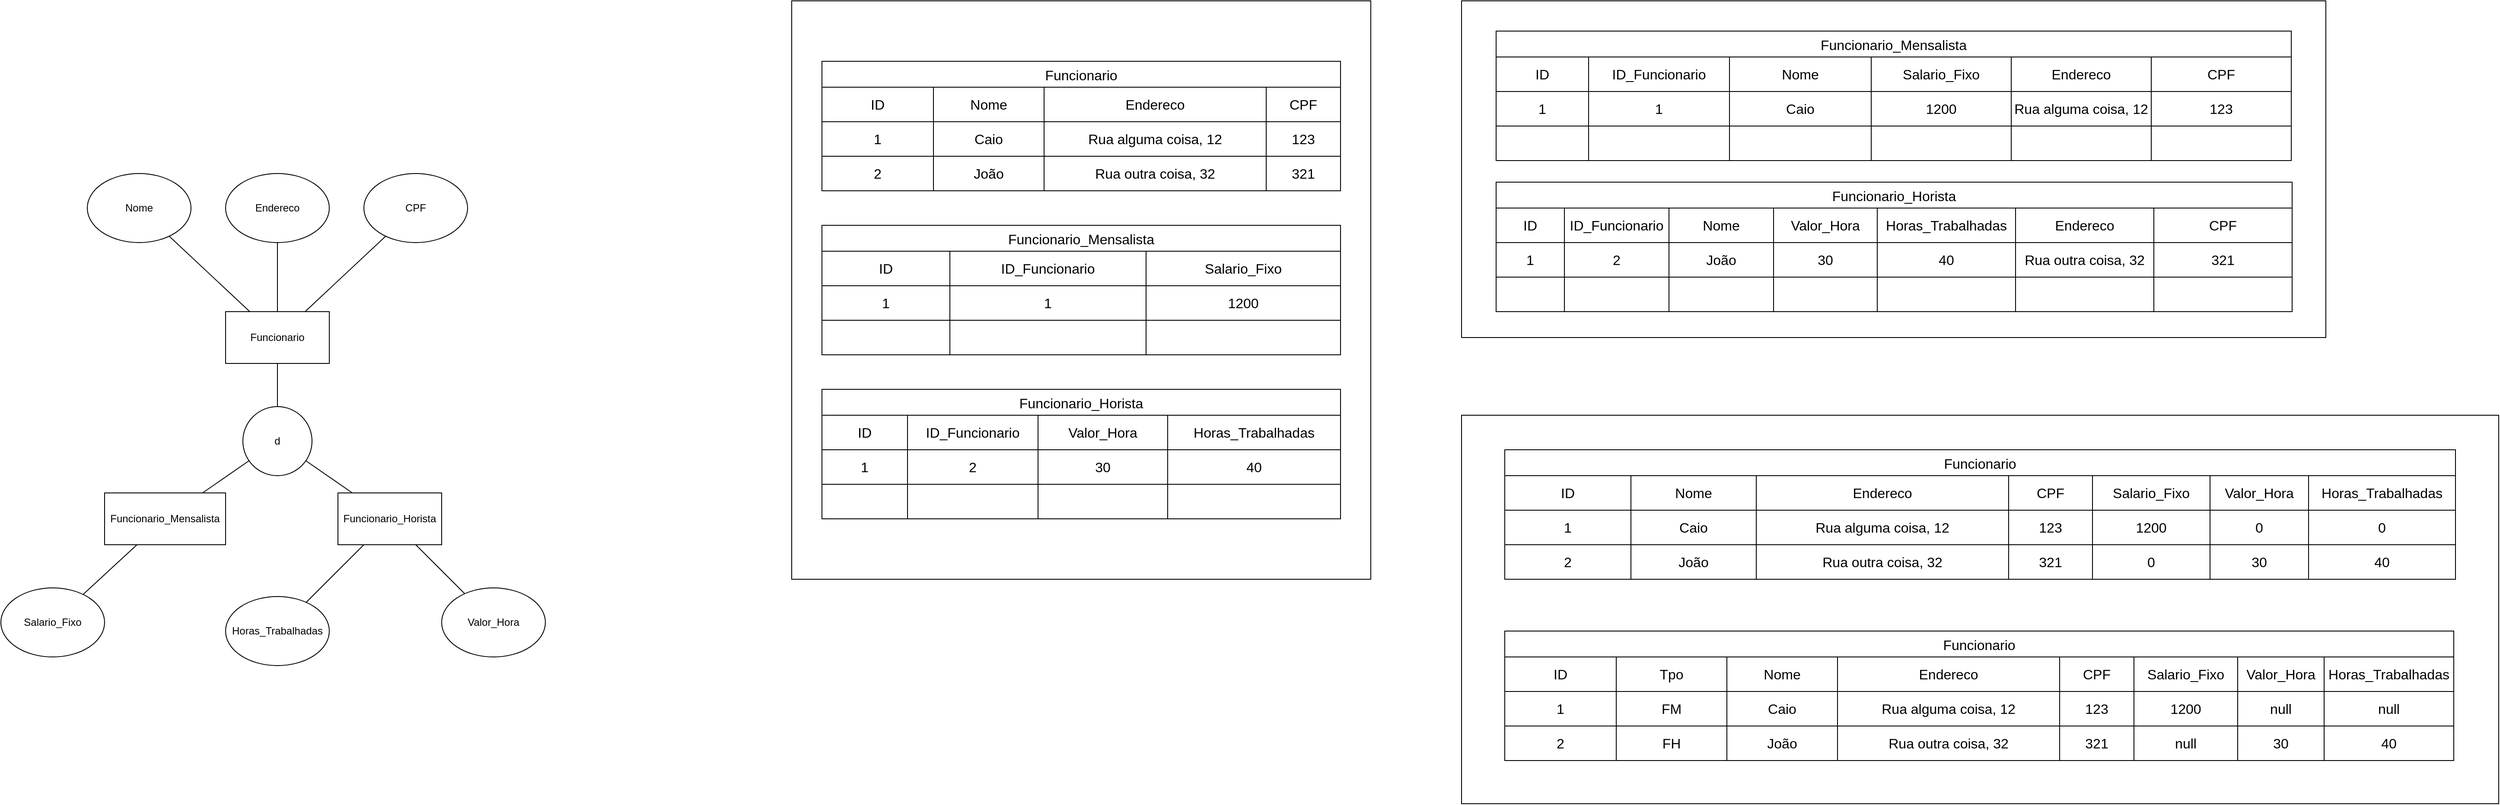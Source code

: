 <mxfile>
    <diagram id="7XDtOSWTRDp28ru2etVg" name="Página-1">
        <mxGraphModel dx="3170" dy="2703" grid="1" gridSize="10" guides="1" tooltips="1" connect="1" arrows="1" fold="1" page="1" pageScale="1" pageWidth="827" pageHeight="1169" math="0" shadow="0">
            <root>
                <mxCell id="0"/>
                <mxCell id="1" parent="0"/>
                <mxCell id="206" value="" style="rounded=0;whiteSpace=wrap;html=1;" vertex="1" parent="1">
                    <mxGeometry x="1680" y="-120" width="1000" height="390" as="geometry"/>
                </mxCell>
                <mxCell id="205" value="" style="rounded=0;whiteSpace=wrap;html=1;" vertex="1" parent="1">
                    <mxGeometry x="1680" y="360" width="1200" height="450" as="geometry"/>
                </mxCell>
                <mxCell id="204" value="" style="whiteSpace=wrap;html=1;aspect=fixed;" vertex="1" parent="1">
                    <mxGeometry x="905" y="-120" width="670" height="670" as="geometry"/>
                </mxCell>
                <mxCell id="2" value="Funcionario" style="rounded=0;whiteSpace=wrap;html=1;" vertex="1" parent="1">
                    <mxGeometry x="250" y="240" width="120" height="60" as="geometry"/>
                </mxCell>
                <mxCell id="3" value="Funcionario_Horista" style="rounded=0;whiteSpace=wrap;html=1;" vertex="1" parent="1">
                    <mxGeometry x="380" y="450" width="120" height="60" as="geometry"/>
                </mxCell>
                <mxCell id="4" value="Funcionario_Mensalista" style="rounded=0;whiteSpace=wrap;html=1;" vertex="1" parent="1">
                    <mxGeometry x="110" y="450" width="140" height="60" as="geometry"/>
                </mxCell>
                <mxCell id="5" value="Nome" style="ellipse;whiteSpace=wrap;html=1;" vertex="1" parent="1">
                    <mxGeometry x="90" y="80" width="120" height="80" as="geometry"/>
                </mxCell>
                <mxCell id="6" value="Endereco" style="ellipse;whiteSpace=wrap;html=1;" vertex="1" parent="1">
                    <mxGeometry x="250" y="80" width="120" height="80" as="geometry"/>
                </mxCell>
                <mxCell id="7" value="CPF" style="ellipse;whiteSpace=wrap;html=1;" vertex="1" parent="1">
                    <mxGeometry x="410" y="80" width="120" height="80" as="geometry"/>
                </mxCell>
                <mxCell id="8" value="" style="endArrow=none;html=1;" edge="1" parent="1" source="2" target="5">
                    <mxGeometry width="50" height="50" relative="1" as="geometry">
                        <mxPoint x="250" y="260" as="sourcePoint"/>
                        <mxPoint x="300" y="210" as="targetPoint"/>
                    </mxGeometry>
                </mxCell>
                <mxCell id="9" value="" style="endArrow=none;html=1;" edge="1" parent="1" source="2" target="6">
                    <mxGeometry width="50" height="50" relative="1" as="geometry">
                        <mxPoint x="260" y="270" as="sourcePoint"/>
                        <mxPoint x="186" y="166" as="targetPoint"/>
                    </mxGeometry>
                </mxCell>
                <mxCell id="10" value="" style="endArrow=none;html=1;" edge="1" parent="1" source="2" target="7">
                    <mxGeometry width="50" height="50" relative="1" as="geometry">
                        <mxPoint x="270" y="280" as="sourcePoint"/>
                        <mxPoint x="196" y="176" as="targetPoint"/>
                    </mxGeometry>
                </mxCell>
                <mxCell id="11" value="Salario_Fixo" style="ellipse;whiteSpace=wrap;html=1;" vertex="1" parent="1">
                    <mxGeometry x="-10" y="560" width="120" height="80" as="geometry"/>
                </mxCell>
                <mxCell id="12" value="Valor_Hora" style="ellipse;whiteSpace=wrap;html=1;" vertex="1" parent="1">
                    <mxGeometry x="500" y="560" width="120" height="80" as="geometry"/>
                </mxCell>
                <mxCell id="13" value="" style="endArrow=none;html=1;" edge="1" parent="1" source="11" target="4">
                    <mxGeometry width="50" height="50" relative="1" as="geometry">
                        <mxPoint x="100" y="470" as="sourcePoint"/>
                        <mxPoint x="150" y="420" as="targetPoint"/>
                    </mxGeometry>
                </mxCell>
                <mxCell id="14" value="" style="endArrow=none;html=1;" edge="1" parent="1" source="3" target="12">
                    <mxGeometry width="50" height="50" relative="1" as="geometry">
                        <mxPoint x="270" y="470" as="sourcePoint"/>
                        <mxPoint x="320" y="420" as="targetPoint"/>
                    </mxGeometry>
                </mxCell>
                <mxCell id="15" value="d" style="ellipse;whiteSpace=wrap;html=1;aspect=fixed;" vertex="1" parent="1">
                    <mxGeometry x="270" y="350" width="80" height="80" as="geometry"/>
                </mxCell>
                <mxCell id="16" value="" style="endArrow=none;html=1;" edge="1" parent="1" source="4" target="15">
                    <mxGeometry width="50" height="50" relative="1" as="geometry">
                        <mxPoint x="250" y="350" as="sourcePoint"/>
                        <mxPoint x="300" y="300" as="targetPoint"/>
                    </mxGeometry>
                </mxCell>
                <mxCell id="17" value="" style="endArrow=none;html=1;" edge="1" parent="1" source="3" target="15">
                    <mxGeometry width="50" height="50" relative="1" as="geometry">
                        <mxPoint x="250" y="350" as="sourcePoint"/>
                        <mxPoint x="300" y="300" as="targetPoint"/>
                    </mxGeometry>
                </mxCell>
                <mxCell id="18" value="" style="endArrow=none;html=1;" edge="1" parent="1" source="15" target="2">
                    <mxGeometry width="50" height="50" relative="1" as="geometry">
                        <mxPoint x="250" y="350" as="sourcePoint"/>
                        <mxPoint x="300" y="300" as="targetPoint"/>
                    </mxGeometry>
                </mxCell>
                <mxCell id="19" value="Funcionario" style="shape=table;startSize=30;container=1;collapsible=0;childLayout=tableLayout;strokeColor=default;fontSize=16;" vertex="1" parent="1">
                    <mxGeometry x="940" y="-50" width="600" height="150" as="geometry"/>
                </mxCell>
                <mxCell id="20" value="" style="shape=tableRow;horizontal=0;startSize=0;swimlaneHead=0;swimlaneBody=0;strokeColor=inherit;top=0;left=0;bottom=0;right=0;collapsible=0;dropTarget=0;fillColor=none;points=[[0,0.5],[1,0.5]];portConstraint=eastwest;fontSize=16;" vertex="1" parent="19">
                    <mxGeometry y="30" width="600" height="40" as="geometry"/>
                </mxCell>
                <mxCell id="21" value="ID" style="shape=partialRectangle;html=1;whiteSpace=wrap;connectable=0;strokeColor=inherit;overflow=hidden;fillColor=none;top=0;left=0;bottom=0;right=0;pointerEvents=1;fontSize=16;" vertex="1" parent="20">
                    <mxGeometry width="129" height="40" as="geometry">
                        <mxRectangle width="129" height="40" as="alternateBounds"/>
                    </mxGeometry>
                </mxCell>
                <mxCell id="22" value="Nome" style="shape=partialRectangle;html=1;whiteSpace=wrap;connectable=0;strokeColor=inherit;overflow=hidden;fillColor=none;top=0;left=0;bottom=0;right=0;pointerEvents=1;fontSize=16;" vertex="1" parent="20">
                    <mxGeometry x="129" width="128" height="40" as="geometry">
                        <mxRectangle width="128" height="40" as="alternateBounds"/>
                    </mxGeometry>
                </mxCell>
                <mxCell id="23" value="Endereco" style="shape=partialRectangle;html=1;whiteSpace=wrap;connectable=0;strokeColor=inherit;overflow=hidden;fillColor=none;top=0;left=0;bottom=0;right=0;pointerEvents=1;fontSize=16;" vertex="1" parent="20">
                    <mxGeometry x="257" width="257" height="40" as="geometry">
                        <mxRectangle width="257" height="40" as="alternateBounds"/>
                    </mxGeometry>
                </mxCell>
                <mxCell id="32" value="CPF" style="shape=partialRectangle;html=1;whiteSpace=wrap;connectable=0;strokeColor=inherit;overflow=hidden;fillColor=none;top=0;left=0;bottom=0;right=0;pointerEvents=1;fontSize=16;" vertex="1" parent="20">
                    <mxGeometry x="514" width="86" height="40" as="geometry">
                        <mxRectangle width="86" height="40" as="alternateBounds"/>
                    </mxGeometry>
                </mxCell>
                <mxCell id="24" value="" style="shape=tableRow;horizontal=0;startSize=0;swimlaneHead=0;swimlaneBody=0;strokeColor=inherit;top=0;left=0;bottom=0;right=0;collapsible=0;dropTarget=0;fillColor=none;points=[[0,0.5],[1,0.5]];portConstraint=eastwest;fontSize=16;" vertex="1" parent="19">
                    <mxGeometry y="70" width="600" height="40" as="geometry"/>
                </mxCell>
                <mxCell id="25" value="1" style="shape=partialRectangle;html=1;whiteSpace=wrap;connectable=0;strokeColor=inherit;overflow=hidden;fillColor=none;top=0;left=0;bottom=0;right=0;pointerEvents=1;fontSize=16;" vertex="1" parent="24">
                    <mxGeometry width="129" height="40" as="geometry">
                        <mxRectangle width="129" height="40" as="alternateBounds"/>
                    </mxGeometry>
                </mxCell>
                <mxCell id="26" value="Caio" style="shape=partialRectangle;html=1;whiteSpace=wrap;connectable=0;strokeColor=inherit;overflow=hidden;fillColor=none;top=0;left=0;bottom=0;right=0;pointerEvents=1;fontSize=16;" vertex="1" parent="24">
                    <mxGeometry x="129" width="128" height="40" as="geometry">
                        <mxRectangle width="128" height="40" as="alternateBounds"/>
                    </mxGeometry>
                </mxCell>
                <mxCell id="27" value="Rua alguma coisa, 12" style="shape=partialRectangle;html=1;whiteSpace=wrap;connectable=0;strokeColor=inherit;overflow=hidden;fillColor=none;top=0;left=0;bottom=0;right=0;pointerEvents=1;fontSize=16;" vertex="1" parent="24">
                    <mxGeometry x="257" width="257" height="40" as="geometry">
                        <mxRectangle width="257" height="40" as="alternateBounds"/>
                    </mxGeometry>
                </mxCell>
                <mxCell id="33" value="123" style="shape=partialRectangle;html=1;whiteSpace=wrap;connectable=0;strokeColor=inherit;overflow=hidden;fillColor=none;top=0;left=0;bottom=0;right=0;pointerEvents=1;fontSize=16;" vertex="1" parent="24">
                    <mxGeometry x="514" width="86" height="40" as="geometry">
                        <mxRectangle width="86" height="40" as="alternateBounds"/>
                    </mxGeometry>
                </mxCell>
                <mxCell id="28" value="" style="shape=tableRow;horizontal=0;startSize=0;swimlaneHead=0;swimlaneBody=0;strokeColor=inherit;top=0;left=0;bottom=0;right=0;collapsible=0;dropTarget=0;fillColor=none;points=[[0,0.5],[1,0.5]];portConstraint=eastwest;fontSize=16;" vertex="1" parent="19">
                    <mxGeometry y="110" width="600" height="40" as="geometry"/>
                </mxCell>
                <mxCell id="29" value="2" style="shape=partialRectangle;html=1;whiteSpace=wrap;connectable=0;strokeColor=inherit;overflow=hidden;fillColor=none;top=0;left=0;bottom=0;right=0;pointerEvents=1;fontSize=16;" vertex="1" parent="28">
                    <mxGeometry width="129" height="40" as="geometry">
                        <mxRectangle width="129" height="40" as="alternateBounds"/>
                    </mxGeometry>
                </mxCell>
                <mxCell id="30" value="João" style="shape=partialRectangle;html=1;whiteSpace=wrap;connectable=0;strokeColor=inherit;overflow=hidden;fillColor=none;top=0;left=0;bottom=0;right=0;pointerEvents=1;fontSize=16;" vertex="1" parent="28">
                    <mxGeometry x="129" width="128" height="40" as="geometry">
                        <mxRectangle width="128" height="40" as="alternateBounds"/>
                    </mxGeometry>
                </mxCell>
                <mxCell id="31" value="Rua outra coisa, 32" style="shape=partialRectangle;html=1;whiteSpace=wrap;connectable=0;strokeColor=inherit;overflow=hidden;fillColor=none;top=0;left=0;bottom=0;right=0;pointerEvents=1;fontSize=16;" vertex="1" parent="28">
                    <mxGeometry x="257" width="257" height="40" as="geometry">
                        <mxRectangle width="257" height="40" as="alternateBounds"/>
                    </mxGeometry>
                </mxCell>
                <mxCell id="34" value="321" style="shape=partialRectangle;html=1;whiteSpace=wrap;connectable=0;strokeColor=inherit;overflow=hidden;fillColor=none;top=0;left=0;bottom=0;right=0;pointerEvents=1;fontSize=16;" vertex="1" parent="28">
                    <mxGeometry x="514" width="86" height="40" as="geometry">
                        <mxRectangle width="86" height="40" as="alternateBounds"/>
                    </mxGeometry>
                </mxCell>
                <mxCell id="35" value="Funcionario_Mensalista" style="shape=table;startSize=30;container=1;collapsible=0;childLayout=tableLayout;strokeColor=default;fontSize=16;" vertex="1" parent="1">
                    <mxGeometry x="940" y="140" width="600" height="150" as="geometry"/>
                </mxCell>
                <mxCell id="36" value="" style="shape=tableRow;horizontal=0;startSize=0;swimlaneHead=0;swimlaneBody=0;strokeColor=inherit;top=0;left=0;bottom=0;right=0;collapsible=0;dropTarget=0;fillColor=none;points=[[0,0.5],[1,0.5]];portConstraint=eastwest;fontSize=16;" vertex="1" parent="35">
                    <mxGeometry y="30" width="600" height="40" as="geometry"/>
                </mxCell>
                <mxCell id="37" value="ID" style="shape=partialRectangle;html=1;whiteSpace=wrap;connectable=0;strokeColor=inherit;overflow=hidden;fillColor=none;top=0;left=0;bottom=0;right=0;pointerEvents=1;fontSize=16;" vertex="1" parent="36">
                    <mxGeometry width="148" height="40" as="geometry">
                        <mxRectangle width="148" height="40" as="alternateBounds"/>
                    </mxGeometry>
                </mxCell>
                <mxCell id="38" value="ID_Funcionario" style="shape=partialRectangle;html=1;whiteSpace=wrap;connectable=0;strokeColor=inherit;overflow=hidden;fillColor=none;top=0;left=0;bottom=0;right=0;pointerEvents=1;fontSize=16;" vertex="1" parent="36">
                    <mxGeometry x="148" width="227" height="40" as="geometry">
                        <mxRectangle width="227" height="40" as="alternateBounds"/>
                    </mxGeometry>
                </mxCell>
                <mxCell id="39" value="Salario_Fixo" style="shape=partialRectangle;html=1;whiteSpace=wrap;connectable=0;strokeColor=inherit;overflow=hidden;fillColor=none;top=0;left=0;bottom=0;right=0;pointerEvents=1;fontSize=16;" vertex="1" parent="36">
                    <mxGeometry x="375" width="225" height="40" as="geometry">
                        <mxRectangle width="225" height="40" as="alternateBounds"/>
                    </mxGeometry>
                </mxCell>
                <mxCell id="41" value="" style="shape=tableRow;horizontal=0;startSize=0;swimlaneHead=0;swimlaneBody=0;strokeColor=inherit;top=0;left=0;bottom=0;right=0;collapsible=0;dropTarget=0;fillColor=none;points=[[0,0.5],[1,0.5]];portConstraint=eastwest;fontSize=16;" vertex="1" parent="35">
                    <mxGeometry y="70" width="600" height="40" as="geometry"/>
                </mxCell>
                <mxCell id="42" value="1" style="shape=partialRectangle;html=1;whiteSpace=wrap;connectable=0;strokeColor=inherit;overflow=hidden;fillColor=none;top=0;left=0;bottom=0;right=0;pointerEvents=1;fontSize=16;" vertex="1" parent="41">
                    <mxGeometry width="148" height="40" as="geometry">
                        <mxRectangle width="148" height="40" as="alternateBounds"/>
                    </mxGeometry>
                </mxCell>
                <mxCell id="43" value="1" style="shape=partialRectangle;html=1;whiteSpace=wrap;connectable=0;strokeColor=inherit;overflow=hidden;fillColor=none;top=0;left=0;bottom=0;right=0;pointerEvents=1;fontSize=16;" vertex="1" parent="41">
                    <mxGeometry x="148" width="227" height="40" as="geometry">
                        <mxRectangle width="227" height="40" as="alternateBounds"/>
                    </mxGeometry>
                </mxCell>
                <mxCell id="44" value="1200" style="shape=partialRectangle;html=1;whiteSpace=wrap;connectable=0;strokeColor=inherit;overflow=hidden;fillColor=none;top=0;left=0;bottom=0;right=0;pointerEvents=1;fontSize=16;" vertex="1" parent="41">
                    <mxGeometry x="375" width="225" height="40" as="geometry">
                        <mxRectangle width="225" height="40" as="alternateBounds"/>
                    </mxGeometry>
                </mxCell>
                <mxCell id="46" value="" style="shape=tableRow;horizontal=0;startSize=0;swimlaneHead=0;swimlaneBody=0;strokeColor=inherit;top=0;left=0;bottom=0;right=0;collapsible=0;dropTarget=0;fillColor=none;points=[[0,0.5],[1,0.5]];portConstraint=eastwest;fontSize=16;" vertex="1" parent="35">
                    <mxGeometry y="110" width="600" height="40" as="geometry"/>
                </mxCell>
                <mxCell id="47" value="" style="shape=partialRectangle;html=1;whiteSpace=wrap;connectable=0;strokeColor=inherit;overflow=hidden;fillColor=none;top=0;left=0;bottom=0;right=0;pointerEvents=1;fontSize=16;" vertex="1" parent="46">
                    <mxGeometry width="148" height="40" as="geometry">
                        <mxRectangle width="148" height="40" as="alternateBounds"/>
                    </mxGeometry>
                </mxCell>
                <mxCell id="48" value="" style="shape=partialRectangle;html=1;whiteSpace=wrap;connectable=0;strokeColor=inherit;overflow=hidden;fillColor=none;top=0;left=0;bottom=0;right=0;pointerEvents=1;fontSize=16;" vertex="1" parent="46">
                    <mxGeometry x="148" width="227" height="40" as="geometry">
                        <mxRectangle width="227" height="40" as="alternateBounds"/>
                    </mxGeometry>
                </mxCell>
                <mxCell id="49" value="" style="shape=partialRectangle;html=1;whiteSpace=wrap;connectable=0;strokeColor=inherit;overflow=hidden;fillColor=none;top=0;left=0;bottom=0;right=0;pointerEvents=1;fontSize=16;" vertex="1" parent="46">
                    <mxGeometry x="375" width="225" height="40" as="geometry">
                        <mxRectangle width="225" height="40" as="alternateBounds"/>
                    </mxGeometry>
                </mxCell>
                <mxCell id="67" value="Funcionario_Horista" style="shape=table;startSize=30;container=1;collapsible=0;childLayout=tableLayout;strokeColor=default;fontSize=16;" vertex="1" parent="1">
                    <mxGeometry x="940" y="330" width="600" height="150" as="geometry"/>
                </mxCell>
                <mxCell id="68" value="" style="shape=tableRow;horizontal=0;startSize=0;swimlaneHead=0;swimlaneBody=0;strokeColor=inherit;top=0;left=0;bottom=0;right=0;collapsible=0;dropTarget=0;fillColor=none;points=[[0,0.5],[1,0.5]];portConstraint=eastwest;fontSize=16;" vertex="1" parent="67">
                    <mxGeometry y="30" width="600" height="40" as="geometry"/>
                </mxCell>
                <mxCell id="69" value="ID" style="shape=partialRectangle;html=1;whiteSpace=wrap;connectable=0;strokeColor=inherit;overflow=hidden;fillColor=none;top=0;left=0;bottom=0;right=0;pointerEvents=1;fontSize=16;" vertex="1" parent="68">
                    <mxGeometry width="99" height="40" as="geometry">
                        <mxRectangle width="99" height="40" as="alternateBounds"/>
                    </mxGeometry>
                </mxCell>
                <mxCell id="70" value="ID_Funcionario" style="shape=partialRectangle;html=1;whiteSpace=wrap;connectable=0;strokeColor=inherit;overflow=hidden;fillColor=none;top=0;left=0;bottom=0;right=0;pointerEvents=1;fontSize=16;" vertex="1" parent="68">
                    <mxGeometry x="99" width="151" height="40" as="geometry">
                        <mxRectangle width="151" height="40" as="alternateBounds"/>
                    </mxGeometry>
                </mxCell>
                <mxCell id="71" value="Valor_Hora" style="shape=partialRectangle;html=1;whiteSpace=wrap;connectable=0;strokeColor=inherit;overflow=hidden;fillColor=none;top=0;left=0;bottom=0;right=0;pointerEvents=1;fontSize=16;" vertex="1" parent="68">
                    <mxGeometry x="250" width="150" height="40" as="geometry">
                        <mxRectangle width="150" height="40" as="alternateBounds"/>
                    </mxGeometry>
                </mxCell>
                <mxCell id="82" value="Horas_Trabalhadas" style="shape=partialRectangle;html=1;whiteSpace=wrap;connectable=0;strokeColor=inherit;overflow=hidden;fillColor=none;top=0;left=0;bottom=0;right=0;pointerEvents=1;fontSize=16;" vertex="1" parent="68">
                    <mxGeometry x="400" width="200" height="40" as="geometry">
                        <mxRectangle width="200" height="40" as="alternateBounds"/>
                    </mxGeometry>
                </mxCell>
                <mxCell id="72" value="" style="shape=tableRow;horizontal=0;startSize=0;swimlaneHead=0;swimlaneBody=0;strokeColor=inherit;top=0;left=0;bottom=0;right=0;collapsible=0;dropTarget=0;fillColor=none;points=[[0,0.5],[1,0.5]];portConstraint=eastwest;fontSize=16;" vertex="1" parent="67">
                    <mxGeometry y="70" width="600" height="40" as="geometry"/>
                </mxCell>
                <mxCell id="73" value="1" style="shape=partialRectangle;html=1;whiteSpace=wrap;connectable=0;strokeColor=inherit;overflow=hidden;fillColor=none;top=0;left=0;bottom=0;right=0;pointerEvents=1;fontSize=16;" vertex="1" parent="72">
                    <mxGeometry width="99" height="40" as="geometry">
                        <mxRectangle width="99" height="40" as="alternateBounds"/>
                    </mxGeometry>
                </mxCell>
                <mxCell id="74" value="2" style="shape=partialRectangle;html=1;whiteSpace=wrap;connectable=0;strokeColor=inherit;overflow=hidden;fillColor=none;top=0;left=0;bottom=0;right=0;pointerEvents=1;fontSize=16;" vertex="1" parent="72">
                    <mxGeometry x="99" width="151" height="40" as="geometry">
                        <mxRectangle width="151" height="40" as="alternateBounds"/>
                    </mxGeometry>
                </mxCell>
                <mxCell id="75" value="30" style="shape=partialRectangle;html=1;whiteSpace=wrap;connectable=0;strokeColor=inherit;overflow=hidden;fillColor=none;top=0;left=0;bottom=0;right=0;pointerEvents=1;fontSize=16;" vertex="1" parent="72">
                    <mxGeometry x="250" width="150" height="40" as="geometry">
                        <mxRectangle width="150" height="40" as="alternateBounds"/>
                    </mxGeometry>
                </mxCell>
                <mxCell id="83" value="40" style="shape=partialRectangle;html=1;whiteSpace=wrap;connectable=0;strokeColor=inherit;overflow=hidden;fillColor=none;top=0;left=0;bottom=0;right=0;pointerEvents=1;fontSize=16;" vertex="1" parent="72">
                    <mxGeometry x="400" width="200" height="40" as="geometry">
                        <mxRectangle width="200" height="40" as="alternateBounds"/>
                    </mxGeometry>
                </mxCell>
                <mxCell id="76" value="" style="shape=tableRow;horizontal=0;startSize=0;swimlaneHead=0;swimlaneBody=0;strokeColor=inherit;top=0;left=0;bottom=0;right=0;collapsible=0;dropTarget=0;fillColor=none;points=[[0,0.5],[1,0.5]];portConstraint=eastwest;fontSize=16;" vertex="1" parent="67">
                    <mxGeometry y="110" width="600" height="40" as="geometry"/>
                </mxCell>
                <mxCell id="77" value="" style="shape=partialRectangle;html=1;whiteSpace=wrap;connectable=0;strokeColor=inherit;overflow=hidden;fillColor=none;top=0;left=0;bottom=0;right=0;pointerEvents=1;fontSize=16;" vertex="1" parent="76">
                    <mxGeometry width="99" height="40" as="geometry">
                        <mxRectangle width="99" height="40" as="alternateBounds"/>
                    </mxGeometry>
                </mxCell>
                <mxCell id="78" value="" style="shape=partialRectangle;html=1;whiteSpace=wrap;connectable=0;strokeColor=inherit;overflow=hidden;fillColor=none;top=0;left=0;bottom=0;right=0;pointerEvents=1;fontSize=16;" vertex="1" parent="76">
                    <mxGeometry x="99" width="151" height="40" as="geometry">
                        <mxRectangle width="151" height="40" as="alternateBounds"/>
                    </mxGeometry>
                </mxCell>
                <mxCell id="79" value="" style="shape=partialRectangle;html=1;whiteSpace=wrap;connectable=0;strokeColor=inherit;overflow=hidden;fillColor=none;top=0;left=0;bottom=0;right=0;pointerEvents=1;fontSize=16;" vertex="1" parent="76">
                    <mxGeometry x="250" width="150" height="40" as="geometry">
                        <mxRectangle width="150" height="40" as="alternateBounds"/>
                    </mxGeometry>
                </mxCell>
                <mxCell id="84" style="shape=partialRectangle;html=1;whiteSpace=wrap;connectable=0;strokeColor=inherit;overflow=hidden;fillColor=none;top=0;left=0;bottom=0;right=0;pointerEvents=1;fontSize=16;" vertex="1" parent="76">
                    <mxGeometry x="400" width="200" height="40" as="geometry">
                        <mxRectangle width="200" height="40" as="alternateBounds"/>
                    </mxGeometry>
                </mxCell>
                <mxCell id="80" value="Horas_Trabalhadas" style="ellipse;whiteSpace=wrap;html=1;" vertex="1" parent="1">
                    <mxGeometry x="250" y="570" width="120" height="80" as="geometry"/>
                </mxCell>
                <mxCell id="81" value="" style="endArrow=none;html=1;" edge="1" parent="1" source="80" target="3">
                    <mxGeometry width="50" height="50" relative="1" as="geometry">
                        <mxPoint x="360" y="530" as="sourcePoint"/>
                        <mxPoint x="410" y="480" as="targetPoint"/>
                    </mxGeometry>
                </mxCell>
                <mxCell id="85" value="Funcionario" style="shape=table;startSize=30;container=1;collapsible=0;childLayout=tableLayout;strokeColor=default;fontSize=16;" vertex="1" parent="1">
                    <mxGeometry x="1730" y="400" width="1100" height="150" as="geometry"/>
                </mxCell>
                <mxCell id="86" value="" style="shape=tableRow;horizontal=0;startSize=0;swimlaneHead=0;swimlaneBody=0;strokeColor=inherit;top=0;left=0;bottom=0;right=0;collapsible=0;dropTarget=0;fillColor=none;points=[[0,0.5],[1,0.5]];portConstraint=eastwest;fontSize=16;" vertex="1" parent="85">
                    <mxGeometry y="30" width="1100" height="40" as="geometry"/>
                </mxCell>
                <mxCell id="87" value="ID" style="shape=partialRectangle;html=1;whiteSpace=wrap;connectable=0;strokeColor=inherit;overflow=hidden;fillColor=none;top=0;left=0;bottom=0;right=0;pointerEvents=1;fontSize=16;" vertex="1" parent="86">
                    <mxGeometry width="146" height="40" as="geometry">
                        <mxRectangle width="146" height="40" as="alternateBounds"/>
                    </mxGeometry>
                </mxCell>
                <mxCell id="88" value="Nome" style="shape=partialRectangle;html=1;whiteSpace=wrap;connectable=0;strokeColor=inherit;overflow=hidden;fillColor=none;top=0;left=0;bottom=0;right=0;pointerEvents=1;fontSize=16;" vertex="1" parent="86">
                    <mxGeometry x="146" width="145" height="40" as="geometry">
                        <mxRectangle width="145" height="40" as="alternateBounds"/>
                    </mxGeometry>
                </mxCell>
                <mxCell id="89" value="Endereco" style="shape=partialRectangle;html=1;whiteSpace=wrap;connectable=0;strokeColor=inherit;overflow=hidden;fillColor=none;top=0;left=0;bottom=0;right=0;pointerEvents=1;fontSize=16;" vertex="1" parent="86">
                    <mxGeometry x="291" width="292" height="40" as="geometry">
                        <mxRectangle width="292" height="40" as="alternateBounds"/>
                    </mxGeometry>
                </mxCell>
                <mxCell id="90" value="CPF" style="shape=partialRectangle;html=1;whiteSpace=wrap;connectable=0;strokeColor=inherit;overflow=hidden;fillColor=none;top=0;left=0;bottom=0;right=0;pointerEvents=1;fontSize=16;" vertex="1" parent="86">
                    <mxGeometry x="583" width="97" height="40" as="geometry">
                        <mxRectangle width="97" height="40" as="alternateBounds"/>
                    </mxGeometry>
                </mxCell>
                <mxCell id="101" value="Salario_Fixo" style="shape=partialRectangle;html=1;whiteSpace=wrap;connectable=0;strokeColor=inherit;overflow=hidden;fillColor=none;top=0;left=0;bottom=0;right=0;pointerEvents=1;fontSize=16;" vertex="1" parent="86">
                    <mxGeometry x="680" width="136" height="40" as="geometry">
                        <mxRectangle width="136" height="40" as="alternateBounds"/>
                    </mxGeometry>
                </mxCell>
                <mxCell id="104" value="Valor_Hora" style="shape=partialRectangle;html=1;whiteSpace=wrap;connectable=0;strokeColor=inherit;overflow=hidden;fillColor=none;top=0;left=0;bottom=0;right=0;pointerEvents=1;fontSize=16;" vertex="1" parent="86">
                    <mxGeometry x="816" width="114" height="40" as="geometry">
                        <mxRectangle width="114" height="40" as="alternateBounds"/>
                    </mxGeometry>
                </mxCell>
                <mxCell id="107" value="Horas_Trabalhadas" style="shape=partialRectangle;html=1;whiteSpace=wrap;connectable=0;strokeColor=inherit;overflow=hidden;fillColor=none;top=0;left=0;bottom=0;right=0;pointerEvents=1;fontSize=16;" vertex="1" parent="86">
                    <mxGeometry x="930" width="170" height="40" as="geometry">
                        <mxRectangle width="170" height="40" as="alternateBounds"/>
                    </mxGeometry>
                </mxCell>
                <mxCell id="91" value="" style="shape=tableRow;horizontal=0;startSize=0;swimlaneHead=0;swimlaneBody=0;strokeColor=inherit;top=0;left=0;bottom=0;right=0;collapsible=0;dropTarget=0;fillColor=none;points=[[0,0.5],[1,0.5]];portConstraint=eastwest;fontSize=16;" vertex="1" parent="85">
                    <mxGeometry y="70" width="1100" height="40" as="geometry"/>
                </mxCell>
                <mxCell id="92" value="1" style="shape=partialRectangle;html=1;whiteSpace=wrap;connectable=0;strokeColor=inherit;overflow=hidden;fillColor=none;top=0;left=0;bottom=0;right=0;pointerEvents=1;fontSize=16;" vertex="1" parent="91">
                    <mxGeometry width="146" height="40" as="geometry">
                        <mxRectangle width="146" height="40" as="alternateBounds"/>
                    </mxGeometry>
                </mxCell>
                <mxCell id="93" value="Caio" style="shape=partialRectangle;html=1;whiteSpace=wrap;connectable=0;strokeColor=inherit;overflow=hidden;fillColor=none;top=0;left=0;bottom=0;right=0;pointerEvents=1;fontSize=16;" vertex="1" parent="91">
                    <mxGeometry x="146" width="145" height="40" as="geometry">
                        <mxRectangle width="145" height="40" as="alternateBounds"/>
                    </mxGeometry>
                </mxCell>
                <mxCell id="94" value="Rua alguma coisa, 12" style="shape=partialRectangle;html=1;whiteSpace=wrap;connectable=0;strokeColor=inherit;overflow=hidden;fillColor=none;top=0;left=0;bottom=0;right=0;pointerEvents=1;fontSize=16;" vertex="1" parent="91">
                    <mxGeometry x="291" width="292" height="40" as="geometry">
                        <mxRectangle width="292" height="40" as="alternateBounds"/>
                    </mxGeometry>
                </mxCell>
                <mxCell id="95" value="123" style="shape=partialRectangle;html=1;whiteSpace=wrap;connectable=0;strokeColor=inherit;overflow=hidden;fillColor=none;top=0;left=0;bottom=0;right=0;pointerEvents=1;fontSize=16;" vertex="1" parent="91">
                    <mxGeometry x="583" width="97" height="40" as="geometry">
                        <mxRectangle width="97" height="40" as="alternateBounds"/>
                    </mxGeometry>
                </mxCell>
                <mxCell id="102" value="1200" style="shape=partialRectangle;html=1;whiteSpace=wrap;connectable=0;strokeColor=inherit;overflow=hidden;fillColor=none;top=0;left=0;bottom=0;right=0;pointerEvents=1;fontSize=16;" vertex="1" parent="91">
                    <mxGeometry x="680" width="136" height="40" as="geometry">
                        <mxRectangle width="136" height="40" as="alternateBounds"/>
                    </mxGeometry>
                </mxCell>
                <mxCell id="105" value="0" style="shape=partialRectangle;html=1;whiteSpace=wrap;connectable=0;strokeColor=inherit;overflow=hidden;fillColor=none;top=0;left=0;bottom=0;right=0;pointerEvents=1;fontSize=16;" vertex="1" parent="91">
                    <mxGeometry x="816" width="114" height="40" as="geometry">
                        <mxRectangle width="114" height="40" as="alternateBounds"/>
                    </mxGeometry>
                </mxCell>
                <mxCell id="108" value="0" style="shape=partialRectangle;html=1;whiteSpace=wrap;connectable=0;strokeColor=inherit;overflow=hidden;fillColor=none;top=0;left=0;bottom=0;right=0;pointerEvents=1;fontSize=16;" vertex="1" parent="91">
                    <mxGeometry x="930" width="170" height="40" as="geometry">
                        <mxRectangle width="170" height="40" as="alternateBounds"/>
                    </mxGeometry>
                </mxCell>
                <mxCell id="96" value="" style="shape=tableRow;horizontal=0;startSize=0;swimlaneHead=0;swimlaneBody=0;strokeColor=inherit;top=0;left=0;bottom=0;right=0;collapsible=0;dropTarget=0;fillColor=none;points=[[0,0.5],[1,0.5]];portConstraint=eastwest;fontSize=16;" vertex="1" parent="85">
                    <mxGeometry y="110" width="1100" height="40" as="geometry"/>
                </mxCell>
                <mxCell id="97" value="2" style="shape=partialRectangle;html=1;whiteSpace=wrap;connectable=0;strokeColor=inherit;overflow=hidden;fillColor=none;top=0;left=0;bottom=0;right=0;pointerEvents=1;fontSize=16;" vertex="1" parent="96">
                    <mxGeometry width="146" height="40" as="geometry">
                        <mxRectangle width="146" height="40" as="alternateBounds"/>
                    </mxGeometry>
                </mxCell>
                <mxCell id="98" value="João" style="shape=partialRectangle;html=1;whiteSpace=wrap;connectable=0;strokeColor=inherit;overflow=hidden;fillColor=none;top=0;left=0;bottom=0;right=0;pointerEvents=1;fontSize=16;" vertex="1" parent="96">
                    <mxGeometry x="146" width="145" height="40" as="geometry">
                        <mxRectangle width="145" height="40" as="alternateBounds"/>
                    </mxGeometry>
                </mxCell>
                <mxCell id="99" value="Rua outra coisa, 32" style="shape=partialRectangle;html=1;whiteSpace=wrap;connectable=0;strokeColor=inherit;overflow=hidden;fillColor=none;top=0;left=0;bottom=0;right=0;pointerEvents=1;fontSize=16;" vertex="1" parent="96">
                    <mxGeometry x="291" width="292" height="40" as="geometry">
                        <mxRectangle width="292" height="40" as="alternateBounds"/>
                    </mxGeometry>
                </mxCell>
                <mxCell id="100" value="321" style="shape=partialRectangle;html=1;whiteSpace=wrap;connectable=0;strokeColor=inherit;overflow=hidden;fillColor=none;top=0;left=0;bottom=0;right=0;pointerEvents=1;fontSize=16;" vertex="1" parent="96">
                    <mxGeometry x="583" width="97" height="40" as="geometry">
                        <mxRectangle width="97" height="40" as="alternateBounds"/>
                    </mxGeometry>
                </mxCell>
                <mxCell id="103" value="0" style="shape=partialRectangle;html=1;whiteSpace=wrap;connectable=0;strokeColor=inherit;overflow=hidden;fillColor=none;top=0;left=0;bottom=0;right=0;pointerEvents=1;fontSize=16;" vertex="1" parent="96">
                    <mxGeometry x="680" width="136" height="40" as="geometry">
                        <mxRectangle width="136" height="40" as="alternateBounds"/>
                    </mxGeometry>
                </mxCell>
                <mxCell id="106" value="30" style="shape=partialRectangle;html=1;whiteSpace=wrap;connectable=0;strokeColor=inherit;overflow=hidden;fillColor=none;top=0;left=0;bottom=0;right=0;pointerEvents=1;fontSize=16;" vertex="1" parent="96">
                    <mxGeometry x="816" width="114" height="40" as="geometry">
                        <mxRectangle width="114" height="40" as="alternateBounds"/>
                    </mxGeometry>
                </mxCell>
                <mxCell id="109" value="40" style="shape=partialRectangle;html=1;whiteSpace=wrap;connectable=0;strokeColor=inherit;overflow=hidden;fillColor=none;top=0;left=0;bottom=0;right=0;pointerEvents=1;fontSize=16;" vertex="1" parent="96">
                    <mxGeometry x="930" width="170" height="40" as="geometry">
                        <mxRectangle width="170" height="40" as="alternateBounds"/>
                    </mxGeometry>
                </mxCell>
                <mxCell id="110" value="Funcionario" style="shape=table;startSize=30;container=1;collapsible=0;childLayout=tableLayout;strokeColor=default;fontSize=16;" vertex="1" parent="1">
                    <mxGeometry x="1730" y="610" width="1098" height="150" as="geometry"/>
                </mxCell>
                <mxCell id="111" value="" style="shape=tableRow;horizontal=0;startSize=0;swimlaneHead=0;swimlaneBody=0;strokeColor=inherit;top=0;left=0;bottom=0;right=0;collapsible=0;dropTarget=0;fillColor=none;points=[[0,0.5],[1,0.5]];portConstraint=eastwest;fontSize=16;" vertex="1" parent="110">
                    <mxGeometry y="30" width="1098" height="40" as="geometry"/>
                </mxCell>
                <mxCell id="112" value="ID" style="shape=partialRectangle;html=1;whiteSpace=wrap;connectable=0;strokeColor=inherit;overflow=hidden;fillColor=none;top=0;left=0;bottom=0;right=0;pointerEvents=1;fontSize=16;" vertex="1" parent="111">
                    <mxGeometry width="129" height="40" as="geometry">
                        <mxRectangle width="129" height="40" as="alternateBounds"/>
                    </mxGeometry>
                </mxCell>
                <mxCell id="135" value="Tpo" style="shape=partialRectangle;html=1;whiteSpace=wrap;connectable=0;strokeColor=inherit;overflow=hidden;fillColor=none;top=0;left=0;bottom=0;right=0;pointerEvents=1;fontSize=16;" vertex="1" parent="111">
                    <mxGeometry x="129" width="128" height="40" as="geometry">
                        <mxRectangle width="128" height="40" as="alternateBounds"/>
                    </mxGeometry>
                </mxCell>
                <mxCell id="113" value="Nome" style="shape=partialRectangle;html=1;whiteSpace=wrap;connectable=0;strokeColor=inherit;overflow=hidden;fillColor=none;top=0;left=0;bottom=0;right=0;pointerEvents=1;fontSize=16;" vertex="1" parent="111">
                    <mxGeometry x="257" width="128" height="40" as="geometry">
                        <mxRectangle width="128" height="40" as="alternateBounds"/>
                    </mxGeometry>
                </mxCell>
                <mxCell id="114" value="Endereco" style="shape=partialRectangle;html=1;whiteSpace=wrap;connectable=0;strokeColor=inherit;overflow=hidden;fillColor=none;top=0;left=0;bottom=0;right=0;pointerEvents=1;fontSize=16;" vertex="1" parent="111">
                    <mxGeometry x="385" width="257" height="40" as="geometry">
                        <mxRectangle width="257" height="40" as="alternateBounds"/>
                    </mxGeometry>
                </mxCell>
                <mxCell id="115" value="CPF" style="shape=partialRectangle;html=1;whiteSpace=wrap;connectable=0;strokeColor=inherit;overflow=hidden;fillColor=none;top=0;left=0;bottom=0;right=0;pointerEvents=1;fontSize=16;" vertex="1" parent="111">
                    <mxGeometry x="642" width="86" height="40" as="geometry">
                        <mxRectangle width="86" height="40" as="alternateBounds"/>
                    </mxGeometry>
                </mxCell>
                <mxCell id="116" value="Salario_Fixo" style="shape=partialRectangle;html=1;whiteSpace=wrap;connectable=0;strokeColor=inherit;overflow=hidden;fillColor=none;top=0;left=0;bottom=0;right=0;pointerEvents=1;fontSize=16;" vertex="1" parent="111">
                    <mxGeometry x="728" width="120" height="40" as="geometry">
                        <mxRectangle width="120" height="40" as="alternateBounds"/>
                    </mxGeometry>
                </mxCell>
                <mxCell id="117" value="Valor_Hora" style="shape=partialRectangle;html=1;whiteSpace=wrap;connectable=0;strokeColor=inherit;overflow=hidden;fillColor=none;top=0;left=0;bottom=0;right=0;pointerEvents=1;fontSize=16;" vertex="1" parent="111">
                    <mxGeometry x="848" width="100" height="40" as="geometry">
                        <mxRectangle width="100" height="40" as="alternateBounds"/>
                    </mxGeometry>
                </mxCell>
                <mxCell id="118" value="Horas_Trabalhadas" style="shape=partialRectangle;html=1;whiteSpace=wrap;connectable=0;strokeColor=inherit;overflow=hidden;fillColor=none;top=0;left=0;bottom=0;right=0;pointerEvents=1;fontSize=16;" vertex="1" parent="111">
                    <mxGeometry x="948" width="150" height="40" as="geometry">
                        <mxRectangle width="150" height="40" as="alternateBounds"/>
                    </mxGeometry>
                </mxCell>
                <mxCell id="119" value="" style="shape=tableRow;horizontal=0;startSize=0;swimlaneHead=0;swimlaneBody=0;strokeColor=inherit;top=0;left=0;bottom=0;right=0;collapsible=0;dropTarget=0;fillColor=none;points=[[0,0.5],[1,0.5]];portConstraint=eastwest;fontSize=16;" vertex="1" parent="110">
                    <mxGeometry y="70" width="1098" height="40" as="geometry"/>
                </mxCell>
                <mxCell id="120" value="1" style="shape=partialRectangle;html=1;whiteSpace=wrap;connectable=0;strokeColor=inherit;overflow=hidden;fillColor=none;top=0;left=0;bottom=0;right=0;pointerEvents=1;fontSize=16;" vertex="1" parent="119">
                    <mxGeometry width="129" height="40" as="geometry">
                        <mxRectangle width="129" height="40" as="alternateBounds"/>
                    </mxGeometry>
                </mxCell>
                <mxCell id="136" value="FM" style="shape=partialRectangle;html=1;whiteSpace=wrap;connectable=0;strokeColor=inherit;overflow=hidden;fillColor=none;top=0;left=0;bottom=0;right=0;pointerEvents=1;fontSize=16;" vertex="1" parent="119">
                    <mxGeometry x="129" width="128" height="40" as="geometry">
                        <mxRectangle width="128" height="40" as="alternateBounds"/>
                    </mxGeometry>
                </mxCell>
                <mxCell id="121" value="Caio" style="shape=partialRectangle;html=1;whiteSpace=wrap;connectable=0;strokeColor=inherit;overflow=hidden;fillColor=none;top=0;left=0;bottom=0;right=0;pointerEvents=1;fontSize=16;" vertex="1" parent="119">
                    <mxGeometry x="257" width="128" height="40" as="geometry">
                        <mxRectangle width="128" height="40" as="alternateBounds"/>
                    </mxGeometry>
                </mxCell>
                <mxCell id="122" value="Rua alguma coisa, 12" style="shape=partialRectangle;html=1;whiteSpace=wrap;connectable=0;strokeColor=inherit;overflow=hidden;fillColor=none;top=0;left=0;bottom=0;right=0;pointerEvents=1;fontSize=16;" vertex="1" parent="119">
                    <mxGeometry x="385" width="257" height="40" as="geometry">
                        <mxRectangle width="257" height="40" as="alternateBounds"/>
                    </mxGeometry>
                </mxCell>
                <mxCell id="123" value="123" style="shape=partialRectangle;html=1;whiteSpace=wrap;connectable=0;strokeColor=inherit;overflow=hidden;fillColor=none;top=0;left=0;bottom=0;right=0;pointerEvents=1;fontSize=16;" vertex="1" parent="119">
                    <mxGeometry x="642" width="86" height="40" as="geometry">
                        <mxRectangle width="86" height="40" as="alternateBounds"/>
                    </mxGeometry>
                </mxCell>
                <mxCell id="124" value="1200" style="shape=partialRectangle;html=1;whiteSpace=wrap;connectable=0;strokeColor=inherit;overflow=hidden;fillColor=none;top=0;left=0;bottom=0;right=0;pointerEvents=1;fontSize=16;" vertex="1" parent="119">
                    <mxGeometry x="728" width="120" height="40" as="geometry">
                        <mxRectangle width="120" height="40" as="alternateBounds"/>
                    </mxGeometry>
                </mxCell>
                <mxCell id="125" value="null" style="shape=partialRectangle;html=1;whiteSpace=wrap;connectable=0;strokeColor=inherit;overflow=hidden;fillColor=none;top=0;left=0;bottom=0;right=0;pointerEvents=1;fontSize=16;" vertex="1" parent="119">
                    <mxGeometry x="848" width="100" height="40" as="geometry">
                        <mxRectangle width="100" height="40" as="alternateBounds"/>
                    </mxGeometry>
                </mxCell>
                <mxCell id="126" value="null" style="shape=partialRectangle;html=1;whiteSpace=wrap;connectable=0;strokeColor=inherit;overflow=hidden;fillColor=none;top=0;left=0;bottom=0;right=0;pointerEvents=1;fontSize=16;" vertex="1" parent="119">
                    <mxGeometry x="948" width="150" height="40" as="geometry">
                        <mxRectangle width="150" height="40" as="alternateBounds"/>
                    </mxGeometry>
                </mxCell>
                <mxCell id="127" value="" style="shape=tableRow;horizontal=0;startSize=0;swimlaneHead=0;swimlaneBody=0;strokeColor=inherit;top=0;left=0;bottom=0;right=0;collapsible=0;dropTarget=0;fillColor=none;points=[[0,0.5],[1,0.5]];portConstraint=eastwest;fontSize=16;" vertex="1" parent="110">
                    <mxGeometry y="110" width="1098" height="40" as="geometry"/>
                </mxCell>
                <mxCell id="128" value="2" style="shape=partialRectangle;html=1;whiteSpace=wrap;connectable=0;strokeColor=inherit;overflow=hidden;fillColor=none;top=0;left=0;bottom=0;right=0;pointerEvents=1;fontSize=16;" vertex="1" parent="127">
                    <mxGeometry width="129" height="40" as="geometry">
                        <mxRectangle width="129" height="40" as="alternateBounds"/>
                    </mxGeometry>
                </mxCell>
                <mxCell id="137" value="FH" style="shape=partialRectangle;html=1;whiteSpace=wrap;connectable=0;strokeColor=inherit;overflow=hidden;fillColor=none;top=0;left=0;bottom=0;right=0;pointerEvents=1;fontSize=16;" vertex="1" parent="127">
                    <mxGeometry x="129" width="128" height="40" as="geometry">
                        <mxRectangle width="128" height="40" as="alternateBounds"/>
                    </mxGeometry>
                </mxCell>
                <mxCell id="129" value="João" style="shape=partialRectangle;html=1;whiteSpace=wrap;connectable=0;strokeColor=inherit;overflow=hidden;fillColor=none;top=0;left=0;bottom=0;right=0;pointerEvents=1;fontSize=16;" vertex="1" parent="127">
                    <mxGeometry x="257" width="128" height="40" as="geometry">
                        <mxRectangle width="128" height="40" as="alternateBounds"/>
                    </mxGeometry>
                </mxCell>
                <mxCell id="130" value="Rua outra coisa, 32" style="shape=partialRectangle;html=1;whiteSpace=wrap;connectable=0;strokeColor=inherit;overflow=hidden;fillColor=none;top=0;left=0;bottom=0;right=0;pointerEvents=1;fontSize=16;" vertex="1" parent="127">
                    <mxGeometry x="385" width="257" height="40" as="geometry">
                        <mxRectangle width="257" height="40" as="alternateBounds"/>
                    </mxGeometry>
                </mxCell>
                <mxCell id="131" value="321" style="shape=partialRectangle;html=1;whiteSpace=wrap;connectable=0;strokeColor=inherit;overflow=hidden;fillColor=none;top=0;left=0;bottom=0;right=0;pointerEvents=1;fontSize=16;" vertex="1" parent="127">
                    <mxGeometry x="642" width="86" height="40" as="geometry">
                        <mxRectangle width="86" height="40" as="alternateBounds"/>
                    </mxGeometry>
                </mxCell>
                <mxCell id="132" value="null" style="shape=partialRectangle;html=1;whiteSpace=wrap;connectable=0;strokeColor=inherit;overflow=hidden;fillColor=none;top=0;left=0;bottom=0;right=0;pointerEvents=1;fontSize=16;" vertex="1" parent="127">
                    <mxGeometry x="728" width="120" height="40" as="geometry">
                        <mxRectangle width="120" height="40" as="alternateBounds"/>
                    </mxGeometry>
                </mxCell>
                <mxCell id="133" value="30" style="shape=partialRectangle;html=1;whiteSpace=wrap;connectable=0;strokeColor=inherit;overflow=hidden;fillColor=none;top=0;left=0;bottom=0;right=0;pointerEvents=1;fontSize=16;" vertex="1" parent="127">
                    <mxGeometry x="848" width="100" height="40" as="geometry">
                        <mxRectangle width="100" height="40" as="alternateBounds"/>
                    </mxGeometry>
                </mxCell>
                <mxCell id="134" value="40" style="shape=partialRectangle;html=1;whiteSpace=wrap;connectable=0;strokeColor=inherit;overflow=hidden;fillColor=none;top=0;left=0;bottom=0;right=0;pointerEvents=1;fontSize=16;" vertex="1" parent="127">
                    <mxGeometry x="948" width="150" height="40" as="geometry">
                        <mxRectangle width="150" height="40" as="alternateBounds"/>
                    </mxGeometry>
                </mxCell>
                <mxCell id="154" value="Funcionario_Mensalista" style="shape=table;startSize=30;container=1;collapsible=0;childLayout=tableLayout;strokeColor=default;fontSize=16;" vertex="1" parent="1">
                    <mxGeometry x="1720" y="-85" width="920" height="150" as="geometry"/>
                </mxCell>
                <mxCell id="155" value="" style="shape=tableRow;horizontal=0;startSize=0;swimlaneHead=0;swimlaneBody=0;strokeColor=inherit;top=0;left=0;bottom=0;right=0;collapsible=0;dropTarget=0;fillColor=none;points=[[0,0.5],[1,0.5]];portConstraint=eastwest;fontSize=16;" vertex="1" parent="154">
                    <mxGeometry y="30" width="920" height="40" as="geometry"/>
                </mxCell>
                <mxCell id="156" value="ID" style="shape=partialRectangle;html=1;whiteSpace=wrap;connectable=0;strokeColor=inherit;overflow=hidden;fillColor=none;top=0;left=0;bottom=0;right=0;pointerEvents=1;fontSize=16;" vertex="1" parent="155">
                    <mxGeometry width="107" height="40" as="geometry">
                        <mxRectangle width="107" height="40" as="alternateBounds"/>
                    </mxGeometry>
                </mxCell>
                <mxCell id="198" value="ID_Funcionario" style="shape=partialRectangle;html=1;whiteSpace=wrap;connectable=0;strokeColor=inherit;overflow=hidden;fillColor=none;top=0;left=0;bottom=0;right=0;pointerEvents=1;fontSize=16;" vertex="1" parent="155">
                    <mxGeometry x="107" width="163" height="40" as="geometry">
                        <mxRectangle width="163" height="40" as="alternateBounds"/>
                    </mxGeometry>
                </mxCell>
                <mxCell id="157" value="Nome" style="shape=partialRectangle;html=1;whiteSpace=wrap;connectable=0;strokeColor=inherit;overflow=hidden;fillColor=none;top=0;left=0;bottom=0;right=0;pointerEvents=1;fontSize=16;" vertex="1" parent="155">
                    <mxGeometry x="270" width="164" height="40" as="geometry">
                        <mxRectangle width="164" height="40" as="alternateBounds"/>
                    </mxGeometry>
                </mxCell>
                <mxCell id="158" value="Salario_Fixo" style="shape=partialRectangle;html=1;whiteSpace=wrap;connectable=0;strokeColor=inherit;overflow=hidden;fillColor=none;top=0;left=0;bottom=0;right=0;pointerEvents=1;fontSize=16;" vertex="1" parent="155">
                    <mxGeometry x="434" width="162" height="40" as="geometry">
                        <mxRectangle width="162" height="40" as="alternateBounds"/>
                    </mxGeometry>
                </mxCell>
                <mxCell id="183" value="Endereco" style="shape=partialRectangle;html=1;whiteSpace=wrap;connectable=0;strokeColor=inherit;overflow=hidden;fillColor=none;top=0;left=0;bottom=0;right=0;pointerEvents=1;fontSize=16;" vertex="1" parent="155">
                    <mxGeometry x="596" width="162" height="40" as="geometry">
                        <mxRectangle width="162" height="40" as="alternateBounds"/>
                    </mxGeometry>
                </mxCell>
                <mxCell id="186" value="CPF" style="shape=partialRectangle;html=1;whiteSpace=wrap;connectable=0;strokeColor=inherit;overflow=hidden;fillColor=none;top=0;left=0;bottom=0;right=0;pointerEvents=1;fontSize=16;" vertex="1" parent="155">
                    <mxGeometry x="758" width="162" height="40" as="geometry">
                        <mxRectangle width="162" height="40" as="alternateBounds"/>
                    </mxGeometry>
                </mxCell>
                <mxCell id="159" value="" style="shape=tableRow;horizontal=0;startSize=0;swimlaneHead=0;swimlaneBody=0;strokeColor=inherit;top=0;left=0;bottom=0;right=0;collapsible=0;dropTarget=0;fillColor=none;points=[[0,0.5],[1,0.5]];portConstraint=eastwest;fontSize=16;" vertex="1" parent="154">
                    <mxGeometry y="70" width="920" height="40" as="geometry"/>
                </mxCell>
                <mxCell id="160" value="1" style="shape=partialRectangle;html=1;whiteSpace=wrap;connectable=0;strokeColor=inherit;overflow=hidden;fillColor=none;top=0;left=0;bottom=0;right=0;pointerEvents=1;fontSize=16;" vertex="1" parent="159">
                    <mxGeometry width="107" height="40" as="geometry">
                        <mxRectangle width="107" height="40" as="alternateBounds"/>
                    </mxGeometry>
                </mxCell>
                <mxCell id="199" value="1" style="shape=partialRectangle;html=1;whiteSpace=wrap;connectable=0;strokeColor=inherit;overflow=hidden;fillColor=none;top=0;left=0;bottom=0;right=0;pointerEvents=1;fontSize=16;" vertex="1" parent="159">
                    <mxGeometry x="107" width="163" height="40" as="geometry">
                        <mxRectangle width="163" height="40" as="alternateBounds"/>
                    </mxGeometry>
                </mxCell>
                <mxCell id="161" value="Caio" style="shape=partialRectangle;html=1;whiteSpace=wrap;connectable=0;strokeColor=inherit;overflow=hidden;fillColor=none;top=0;left=0;bottom=0;right=0;pointerEvents=1;fontSize=16;" vertex="1" parent="159">
                    <mxGeometry x="270" width="164" height="40" as="geometry">
                        <mxRectangle width="164" height="40" as="alternateBounds"/>
                    </mxGeometry>
                </mxCell>
                <mxCell id="162" value="1200" style="shape=partialRectangle;html=1;whiteSpace=wrap;connectable=0;strokeColor=inherit;overflow=hidden;fillColor=none;top=0;left=0;bottom=0;right=0;pointerEvents=1;fontSize=16;" vertex="1" parent="159">
                    <mxGeometry x="434" width="162" height="40" as="geometry">
                        <mxRectangle width="162" height="40" as="alternateBounds"/>
                    </mxGeometry>
                </mxCell>
                <mxCell id="184" value="Rua alguma coisa, 12" style="shape=partialRectangle;html=1;whiteSpace=wrap;connectable=0;strokeColor=inherit;overflow=hidden;fillColor=none;top=0;left=0;bottom=0;right=0;pointerEvents=1;fontSize=16;" vertex="1" parent="159">
                    <mxGeometry x="596" width="162" height="40" as="geometry">
                        <mxRectangle width="162" height="40" as="alternateBounds"/>
                    </mxGeometry>
                </mxCell>
                <mxCell id="187" value="123" style="shape=partialRectangle;html=1;whiteSpace=wrap;connectable=0;strokeColor=inherit;overflow=hidden;fillColor=none;top=0;left=0;bottom=0;right=0;pointerEvents=1;fontSize=16;" vertex="1" parent="159">
                    <mxGeometry x="758" width="162" height="40" as="geometry">
                        <mxRectangle width="162" height="40" as="alternateBounds"/>
                    </mxGeometry>
                </mxCell>
                <mxCell id="163" value="" style="shape=tableRow;horizontal=0;startSize=0;swimlaneHead=0;swimlaneBody=0;strokeColor=inherit;top=0;left=0;bottom=0;right=0;collapsible=0;dropTarget=0;fillColor=none;points=[[0,0.5],[1,0.5]];portConstraint=eastwest;fontSize=16;" vertex="1" parent="154">
                    <mxGeometry y="110" width="920" height="40" as="geometry"/>
                </mxCell>
                <mxCell id="164" value="" style="shape=partialRectangle;html=1;whiteSpace=wrap;connectable=0;strokeColor=inherit;overflow=hidden;fillColor=none;top=0;left=0;bottom=0;right=0;pointerEvents=1;fontSize=16;" vertex="1" parent="163">
                    <mxGeometry width="107" height="40" as="geometry">
                        <mxRectangle width="107" height="40" as="alternateBounds"/>
                    </mxGeometry>
                </mxCell>
                <mxCell id="200" style="shape=partialRectangle;html=1;whiteSpace=wrap;connectable=0;strokeColor=inherit;overflow=hidden;fillColor=none;top=0;left=0;bottom=0;right=0;pointerEvents=1;fontSize=16;" vertex="1" parent="163">
                    <mxGeometry x="107" width="163" height="40" as="geometry">
                        <mxRectangle width="163" height="40" as="alternateBounds"/>
                    </mxGeometry>
                </mxCell>
                <mxCell id="165" value="" style="shape=partialRectangle;html=1;whiteSpace=wrap;connectable=0;strokeColor=inherit;overflow=hidden;fillColor=none;top=0;left=0;bottom=0;right=0;pointerEvents=1;fontSize=16;" vertex="1" parent="163">
                    <mxGeometry x="270" width="164" height="40" as="geometry">
                        <mxRectangle width="164" height="40" as="alternateBounds"/>
                    </mxGeometry>
                </mxCell>
                <mxCell id="166" value="" style="shape=partialRectangle;html=1;whiteSpace=wrap;connectable=0;strokeColor=inherit;overflow=hidden;fillColor=none;top=0;left=0;bottom=0;right=0;pointerEvents=1;fontSize=16;" vertex="1" parent="163">
                    <mxGeometry x="434" width="162" height="40" as="geometry">
                        <mxRectangle width="162" height="40" as="alternateBounds"/>
                    </mxGeometry>
                </mxCell>
                <mxCell id="185" style="shape=partialRectangle;html=1;whiteSpace=wrap;connectable=0;strokeColor=inherit;overflow=hidden;fillColor=none;top=0;left=0;bottom=0;right=0;pointerEvents=1;fontSize=16;" vertex="1" parent="163">
                    <mxGeometry x="596" width="162" height="40" as="geometry">
                        <mxRectangle width="162" height="40" as="alternateBounds"/>
                    </mxGeometry>
                </mxCell>
                <mxCell id="188" style="shape=partialRectangle;html=1;whiteSpace=wrap;connectable=0;strokeColor=inherit;overflow=hidden;fillColor=none;top=0;left=0;bottom=0;right=0;pointerEvents=1;fontSize=16;" vertex="1" parent="163">
                    <mxGeometry x="758" width="162" height="40" as="geometry">
                        <mxRectangle width="162" height="40" as="alternateBounds"/>
                    </mxGeometry>
                </mxCell>
                <mxCell id="167" value="Funcionario_Horista" style="shape=table;startSize=30;container=1;collapsible=0;childLayout=tableLayout;strokeColor=default;fontSize=16;" vertex="1" parent="1">
                    <mxGeometry x="1720" y="90" width="921" height="150" as="geometry"/>
                </mxCell>
                <mxCell id="168" value="" style="shape=tableRow;horizontal=0;startSize=0;swimlaneHead=0;swimlaneBody=0;strokeColor=inherit;top=0;left=0;bottom=0;right=0;collapsible=0;dropTarget=0;fillColor=none;points=[[0,0.5],[1,0.5]];portConstraint=eastwest;fontSize=16;" vertex="1" parent="167">
                    <mxGeometry y="30" width="921" height="40" as="geometry"/>
                </mxCell>
                <mxCell id="169" value="ID" style="shape=partialRectangle;html=1;whiteSpace=wrap;connectable=0;strokeColor=inherit;overflow=hidden;fillColor=none;top=0;left=0;bottom=0;right=0;pointerEvents=1;fontSize=16;" vertex="1" parent="168">
                    <mxGeometry width="79" height="40" as="geometry">
                        <mxRectangle width="79" height="40" as="alternateBounds"/>
                    </mxGeometry>
                </mxCell>
                <mxCell id="201" value="ID_Funcionario" style="shape=partialRectangle;html=1;whiteSpace=wrap;connectable=0;strokeColor=inherit;overflow=hidden;fillColor=none;top=0;left=0;bottom=0;right=0;pointerEvents=1;fontSize=16;" vertex="1" parent="168">
                    <mxGeometry x="79" width="121" height="40" as="geometry">
                        <mxRectangle width="121" height="40" as="alternateBounds"/>
                    </mxGeometry>
                </mxCell>
                <mxCell id="170" value="Nome" style="shape=partialRectangle;html=1;whiteSpace=wrap;connectable=0;strokeColor=inherit;overflow=hidden;fillColor=none;top=0;left=0;bottom=0;right=0;pointerEvents=1;fontSize=16;" vertex="1" parent="168">
                    <mxGeometry x="200" width="121" height="40" as="geometry">
                        <mxRectangle width="121" height="40" as="alternateBounds"/>
                    </mxGeometry>
                </mxCell>
                <mxCell id="171" value="Valor_Hora" style="shape=partialRectangle;html=1;whiteSpace=wrap;connectable=0;strokeColor=inherit;overflow=hidden;fillColor=none;top=0;left=0;bottom=0;right=0;pointerEvents=1;fontSize=16;" vertex="1" parent="168">
                    <mxGeometry x="321" width="120" height="40" as="geometry">
                        <mxRectangle width="120" height="40" as="alternateBounds"/>
                    </mxGeometry>
                </mxCell>
                <mxCell id="172" value="Horas_Trabalhadas" style="shape=partialRectangle;html=1;whiteSpace=wrap;connectable=0;strokeColor=inherit;overflow=hidden;fillColor=none;top=0;left=0;bottom=0;right=0;pointerEvents=1;fontSize=16;" vertex="1" parent="168">
                    <mxGeometry x="441" width="160" height="40" as="geometry">
                        <mxRectangle width="160" height="40" as="alternateBounds"/>
                    </mxGeometry>
                </mxCell>
                <mxCell id="189" value="Endereco" style="shape=partialRectangle;html=1;whiteSpace=wrap;connectable=0;strokeColor=inherit;overflow=hidden;fillColor=none;top=0;left=0;bottom=0;right=0;pointerEvents=1;fontSize=16;" vertex="1" parent="168">
                    <mxGeometry x="601" width="160" height="40" as="geometry">
                        <mxRectangle width="160" height="40" as="alternateBounds"/>
                    </mxGeometry>
                </mxCell>
                <mxCell id="192" value="CPF" style="shape=partialRectangle;html=1;whiteSpace=wrap;connectable=0;strokeColor=inherit;overflow=hidden;fillColor=none;top=0;left=0;bottom=0;right=0;pointerEvents=1;fontSize=16;" vertex="1" parent="168">
                    <mxGeometry x="761" width="160" height="40" as="geometry">
                        <mxRectangle width="160" height="40" as="alternateBounds"/>
                    </mxGeometry>
                </mxCell>
                <mxCell id="173" value="" style="shape=tableRow;horizontal=0;startSize=0;swimlaneHead=0;swimlaneBody=0;strokeColor=inherit;top=0;left=0;bottom=0;right=0;collapsible=0;dropTarget=0;fillColor=none;points=[[0,0.5],[1,0.5]];portConstraint=eastwest;fontSize=16;" vertex="1" parent="167">
                    <mxGeometry y="70" width="921" height="40" as="geometry"/>
                </mxCell>
                <mxCell id="174" value="1" style="shape=partialRectangle;html=1;whiteSpace=wrap;connectable=0;strokeColor=inherit;overflow=hidden;fillColor=none;top=0;left=0;bottom=0;right=0;pointerEvents=1;fontSize=16;" vertex="1" parent="173">
                    <mxGeometry width="79" height="40" as="geometry">
                        <mxRectangle width="79" height="40" as="alternateBounds"/>
                    </mxGeometry>
                </mxCell>
                <mxCell id="202" value="2" style="shape=partialRectangle;html=1;whiteSpace=wrap;connectable=0;strokeColor=inherit;overflow=hidden;fillColor=none;top=0;left=0;bottom=0;right=0;pointerEvents=1;fontSize=16;" vertex="1" parent="173">
                    <mxGeometry x="79" width="121" height="40" as="geometry">
                        <mxRectangle width="121" height="40" as="alternateBounds"/>
                    </mxGeometry>
                </mxCell>
                <mxCell id="175" value="João" style="shape=partialRectangle;html=1;whiteSpace=wrap;connectable=0;strokeColor=inherit;overflow=hidden;fillColor=none;top=0;left=0;bottom=0;right=0;pointerEvents=1;fontSize=16;" vertex="1" parent="173">
                    <mxGeometry x="200" width="121" height="40" as="geometry">
                        <mxRectangle width="121" height="40" as="alternateBounds"/>
                    </mxGeometry>
                </mxCell>
                <mxCell id="176" value="30" style="shape=partialRectangle;html=1;whiteSpace=wrap;connectable=0;strokeColor=inherit;overflow=hidden;fillColor=none;top=0;left=0;bottom=0;right=0;pointerEvents=1;fontSize=16;" vertex="1" parent="173">
                    <mxGeometry x="321" width="120" height="40" as="geometry">
                        <mxRectangle width="120" height="40" as="alternateBounds"/>
                    </mxGeometry>
                </mxCell>
                <mxCell id="177" value="40" style="shape=partialRectangle;html=1;whiteSpace=wrap;connectable=0;strokeColor=inherit;overflow=hidden;fillColor=none;top=0;left=0;bottom=0;right=0;pointerEvents=1;fontSize=16;" vertex="1" parent="173">
                    <mxGeometry x="441" width="160" height="40" as="geometry">
                        <mxRectangle width="160" height="40" as="alternateBounds"/>
                    </mxGeometry>
                </mxCell>
                <mxCell id="190" value="Rua outra coisa, 32" style="shape=partialRectangle;html=1;whiteSpace=wrap;connectable=0;strokeColor=inherit;overflow=hidden;fillColor=none;top=0;left=0;bottom=0;right=0;pointerEvents=1;fontSize=16;" vertex="1" parent="173">
                    <mxGeometry x="601" width="160" height="40" as="geometry">
                        <mxRectangle width="160" height="40" as="alternateBounds"/>
                    </mxGeometry>
                </mxCell>
                <mxCell id="193" value="321" style="shape=partialRectangle;html=1;whiteSpace=wrap;connectable=0;strokeColor=inherit;overflow=hidden;fillColor=none;top=0;left=0;bottom=0;right=0;pointerEvents=1;fontSize=16;" vertex="1" parent="173">
                    <mxGeometry x="761" width="160" height="40" as="geometry">
                        <mxRectangle width="160" height="40" as="alternateBounds"/>
                    </mxGeometry>
                </mxCell>
                <mxCell id="178" value="" style="shape=tableRow;horizontal=0;startSize=0;swimlaneHead=0;swimlaneBody=0;strokeColor=inherit;top=0;left=0;bottom=0;right=0;collapsible=0;dropTarget=0;fillColor=none;points=[[0,0.5],[1,0.5]];portConstraint=eastwest;fontSize=16;" vertex="1" parent="167">
                    <mxGeometry y="110" width="921" height="40" as="geometry"/>
                </mxCell>
                <mxCell id="179" value="" style="shape=partialRectangle;html=1;whiteSpace=wrap;connectable=0;strokeColor=inherit;overflow=hidden;fillColor=none;top=0;left=0;bottom=0;right=0;pointerEvents=1;fontSize=16;" vertex="1" parent="178">
                    <mxGeometry width="79" height="40" as="geometry">
                        <mxRectangle width="79" height="40" as="alternateBounds"/>
                    </mxGeometry>
                </mxCell>
                <mxCell id="203" style="shape=partialRectangle;html=1;whiteSpace=wrap;connectable=0;strokeColor=inherit;overflow=hidden;fillColor=none;top=0;left=0;bottom=0;right=0;pointerEvents=1;fontSize=16;" vertex="1" parent="178">
                    <mxGeometry x="79" width="121" height="40" as="geometry">
                        <mxRectangle width="121" height="40" as="alternateBounds"/>
                    </mxGeometry>
                </mxCell>
                <mxCell id="180" value="" style="shape=partialRectangle;html=1;whiteSpace=wrap;connectable=0;strokeColor=inherit;overflow=hidden;fillColor=none;top=0;left=0;bottom=0;right=0;pointerEvents=1;fontSize=16;" vertex="1" parent="178">
                    <mxGeometry x="200" width="121" height="40" as="geometry">
                        <mxRectangle width="121" height="40" as="alternateBounds"/>
                    </mxGeometry>
                </mxCell>
                <mxCell id="181" value="" style="shape=partialRectangle;html=1;whiteSpace=wrap;connectable=0;strokeColor=inherit;overflow=hidden;fillColor=none;top=0;left=0;bottom=0;right=0;pointerEvents=1;fontSize=16;" vertex="1" parent="178">
                    <mxGeometry x="321" width="120" height="40" as="geometry">
                        <mxRectangle width="120" height="40" as="alternateBounds"/>
                    </mxGeometry>
                </mxCell>
                <mxCell id="182" style="shape=partialRectangle;html=1;whiteSpace=wrap;connectable=0;strokeColor=inherit;overflow=hidden;fillColor=none;top=0;left=0;bottom=0;right=0;pointerEvents=1;fontSize=16;" vertex="1" parent="178">
                    <mxGeometry x="441" width="160" height="40" as="geometry">
                        <mxRectangle width="160" height="40" as="alternateBounds"/>
                    </mxGeometry>
                </mxCell>
                <mxCell id="191" style="shape=partialRectangle;html=1;whiteSpace=wrap;connectable=0;strokeColor=inherit;overflow=hidden;fillColor=none;top=0;left=0;bottom=0;right=0;pointerEvents=1;fontSize=16;" vertex="1" parent="178">
                    <mxGeometry x="601" width="160" height="40" as="geometry">
                        <mxRectangle width="160" height="40" as="alternateBounds"/>
                    </mxGeometry>
                </mxCell>
                <mxCell id="194" style="shape=partialRectangle;html=1;whiteSpace=wrap;connectable=0;strokeColor=inherit;overflow=hidden;fillColor=none;top=0;left=0;bottom=0;right=0;pointerEvents=1;fontSize=16;" vertex="1" parent="178">
                    <mxGeometry x="761" width="160" height="40" as="geometry">
                        <mxRectangle width="160" height="40" as="alternateBounds"/>
                    </mxGeometry>
                </mxCell>
            </root>
        </mxGraphModel>
    </diagram>
</mxfile>